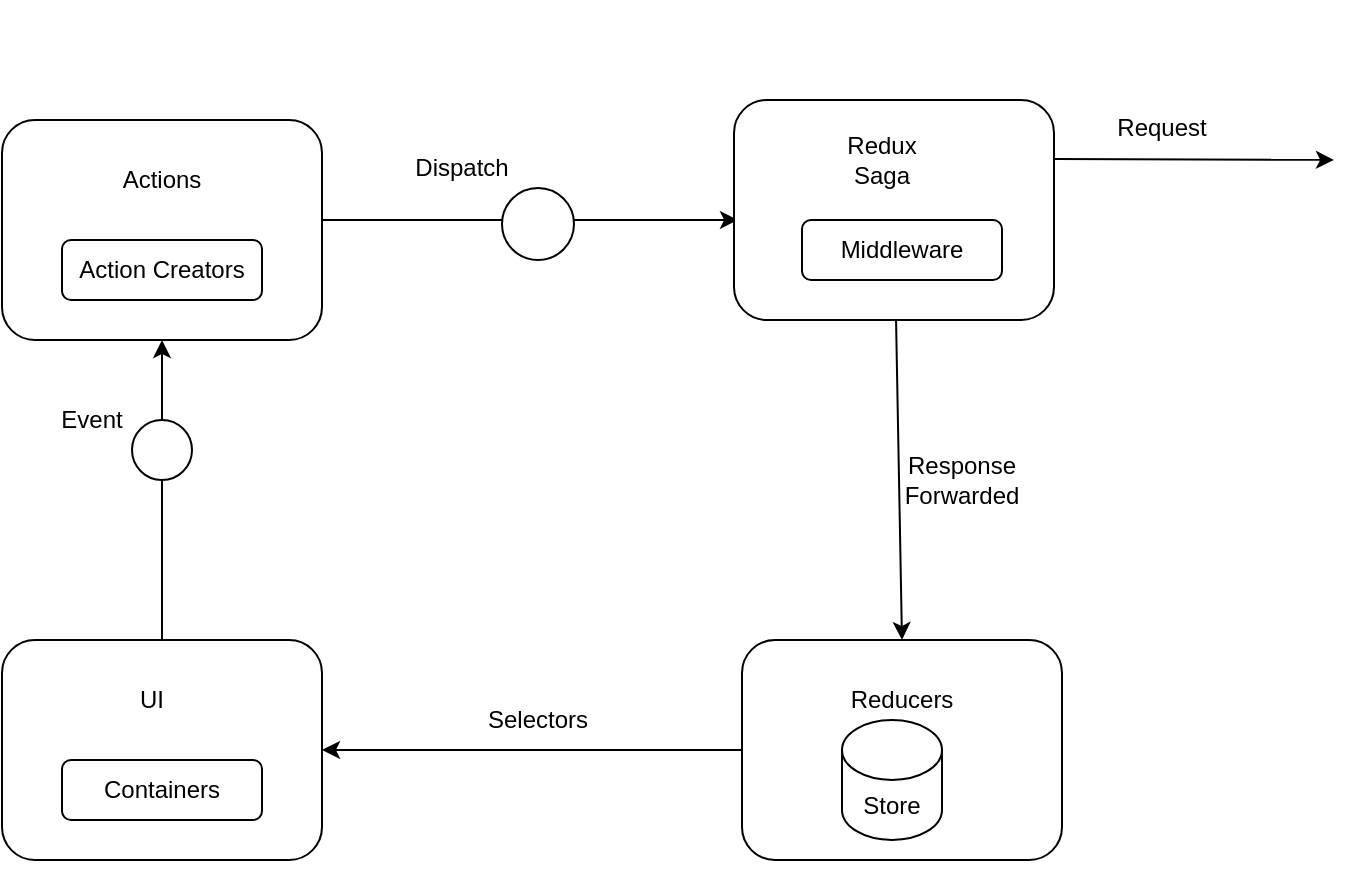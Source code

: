 <mxfile version="14.6.13" type="github">
  <diagram id="QcE3eUY1xfdvnFjCT1fq" name="Page-1">
    <mxGraphModel dx="926" dy="555" grid="1" gridSize="10" guides="1" tooltips="1" connect="1" arrows="1" fold="1" page="1" pageScale="1" pageWidth="850" pageHeight="1100" math="0" shadow="0">
      <root>
        <mxCell id="0" />
        <mxCell id="1" parent="0" />
        <mxCell id="CEnsXvZs_I40ct4Bp590-8" value="" style="group" vertex="1" connectable="0" parent="1">
          <mxGeometry x="185" y="250" width="30" height="110" as="geometry" />
        </mxCell>
        <mxCell id="CEnsXvZs_I40ct4Bp590-5" value="" style="endArrow=classic;html=1;entryX=0.5;entryY=1;entryDx=0;entryDy=0;" edge="1" parent="CEnsXvZs_I40ct4Bp590-8" target="CEnsXvZs_I40ct4Bp590-1">
          <mxGeometry width="50" height="50" relative="1" as="geometry">
            <mxPoint x="15" y="110" as="sourcePoint" />
            <mxPoint x="255" y="10" as="targetPoint" />
          </mxGeometry>
        </mxCell>
        <mxCell id="CEnsXvZs_I40ct4Bp590-7" value="" style="group" vertex="1" connectable="0" parent="CEnsXvZs_I40ct4Bp590-8">
          <mxGeometry width="30" height="30" as="geometry" />
        </mxCell>
        <mxCell id="CEnsXvZs_I40ct4Bp590-4" value="" style="ellipse;whiteSpace=wrap;html=1;aspect=fixed;" vertex="1" parent="CEnsXvZs_I40ct4Bp590-7">
          <mxGeometry width="30" height="30" as="geometry" />
        </mxCell>
        <mxCell id="CEnsXvZs_I40ct4Bp590-9" value="" style="rounded=1;whiteSpace=wrap;html=1;" vertex="1" parent="1">
          <mxGeometry x="120" y="360" width="160" height="110" as="geometry" />
        </mxCell>
        <mxCell id="CEnsXvZs_I40ct4Bp590-10" value="Containers" style="rounded=1;whiteSpace=wrap;html=1;" vertex="1" parent="1">
          <mxGeometry x="150" y="420" width="100" height="30" as="geometry" />
        </mxCell>
        <mxCell id="CEnsXvZs_I40ct4Bp590-11" value="UI" style="text;html=1;strokeColor=none;fillColor=none;align=center;verticalAlign=middle;whiteSpace=wrap;rounded=0;" vertex="1" parent="1">
          <mxGeometry x="175" y="380" width="40" height="20" as="geometry" />
        </mxCell>
        <mxCell id="CEnsXvZs_I40ct4Bp590-12" value="Event" style="text;html=1;strokeColor=none;fillColor=none;align=center;verticalAlign=middle;whiteSpace=wrap;rounded=0;" vertex="1" parent="1">
          <mxGeometry x="145" y="240" width="40" height="20" as="geometry" />
        </mxCell>
        <mxCell id="CEnsXvZs_I40ct4Bp590-23" value="" style="group" vertex="1" connectable="0" parent="1">
          <mxGeometry x="265" y="40" width="30" height="110" as="geometry" />
        </mxCell>
        <mxCell id="CEnsXvZs_I40ct4Bp590-24" value="" style="endArrow=classic;html=1;entryX=0.025;entryY=0.545;entryDx=0;entryDy=0;entryPerimeter=0;" edge="1" parent="CEnsXvZs_I40ct4Bp590-23">
          <mxGeometry width="50" height="50" relative="1" as="geometry">
            <mxPoint x="13" y="110" as="sourcePoint" />
            <mxPoint x="223" y="109.95" as="targetPoint" />
          </mxGeometry>
        </mxCell>
        <mxCell id="CEnsXvZs_I40ct4Bp590-26" value="" style="ellipse;whiteSpace=wrap;html=1;aspect=fixed;" vertex="1" parent="1">
          <mxGeometry x="370" y="134" width="36" height="36" as="geometry" />
        </mxCell>
        <mxCell id="CEnsXvZs_I40ct4Bp590-32" value="Dispatch" style="text;html=1;strokeColor=none;fillColor=none;align=center;verticalAlign=middle;whiteSpace=wrap;rounded=0;" vertex="1" parent="1">
          <mxGeometry x="330" y="114" width="40" height="20" as="geometry" />
        </mxCell>
        <mxCell id="CEnsXvZs_I40ct4Bp590-33" value="" style="group" vertex="1" connectable="0" parent="1">
          <mxGeometry x="120" y="100" width="160" height="110" as="geometry" />
        </mxCell>
        <mxCell id="CEnsXvZs_I40ct4Bp590-1" value="" style="rounded=1;whiteSpace=wrap;html=1;" vertex="1" parent="CEnsXvZs_I40ct4Bp590-33">
          <mxGeometry width="160" height="110" as="geometry" />
        </mxCell>
        <mxCell id="CEnsXvZs_I40ct4Bp590-2" value="Actions" style="text;html=1;strokeColor=none;fillColor=none;align=center;verticalAlign=middle;whiteSpace=wrap;rounded=0;" vertex="1" parent="CEnsXvZs_I40ct4Bp590-33">
          <mxGeometry x="60" y="20" width="40" height="20" as="geometry" />
        </mxCell>
        <mxCell id="CEnsXvZs_I40ct4Bp590-3" value="Action Creators" style="rounded=1;whiteSpace=wrap;html=1;" vertex="1" parent="CEnsXvZs_I40ct4Bp590-33">
          <mxGeometry x="30" y="60" width="100" height="30" as="geometry" />
        </mxCell>
        <mxCell id="CEnsXvZs_I40ct4Bp590-35" value="" style="group" vertex="1" connectable="0" parent="1">
          <mxGeometry x="520" y="90" width="160" height="110" as="geometry" />
        </mxCell>
        <mxCell id="CEnsXvZs_I40ct4Bp590-36" value="" style="rounded=1;whiteSpace=wrap;html=1;" vertex="1" parent="CEnsXvZs_I40ct4Bp590-35">
          <mxGeometry x="-34" width="160" height="110" as="geometry" />
        </mxCell>
        <mxCell id="CEnsXvZs_I40ct4Bp590-37" value="Redux Saga" style="text;html=1;strokeColor=none;fillColor=none;align=center;verticalAlign=middle;whiteSpace=wrap;rounded=0;" vertex="1" parent="CEnsXvZs_I40ct4Bp590-35">
          <mxGeometry x="20" y="20" width="40" height="20" as="geometry" />
        </mxCell>
        <mxCell id="CEnsXvZs_I40ct4Bp590-38" value="Middleware" style="rounded=1;whiteSpace=wrap;html=1;" vertex="1" parent="CEnsXvZs_I40ct4Bp590-35">
          <mxGeometry y="60" width="100" height="30" as="geometry" />
        </mxCell>
        <mxCell id="CEnsXvZs_I40ct4Bp590-49" value="" style="endArrow=classic;html=1;" edge="1" parent="CEnsXvZs_I40ct4Bp590-35">
          <mxGeometry width="50" height="50" relative="1" as="geometry">
            <mxPoint x="126" y="29.5" as="sourcePoint" />
            <mxPoint x="266" y="29.95" as="targetPoint" />
          </mxGeometry>
        </mxCell>
        <mxCell id="CEnsXvZs_I40ct4Bp590-40" value="" style="group" vertex="1" connectable="0" parent="1">
          <mxGeometry x="490" y="360" width="160" height="120" as="geometry" />
        </mxCell>
        <mxCell id="CEnsXvZs_I40ct4Bp590-41" value="" style="rounded=1;whiteSpace=wrap;html=1;" vertex="1" parent="CEnsXvZs_I40ct4Bp590-40">
          <mxGeometry width="160" height="110" as="geometry" />
        </mxCell>
        <mxCell id="CEnsXvZs_I40ct4Bp590-42" value="Reducers" style="text;html=1;strokeColor=none;fillColor=none;align=center;verticalAlign=middle;whiteSpace=wrap;rounded=0;" vertex="1" parent="CEnsXvZs_I40ct4Bp590-40">
          <mxGeometry x="60" y="20" width="40" height="20" as="geometry" />
        </mxCell>
        <mxCell id="CEnsXvZs_I40ct4Bp590-44" value="Store" style="shape=cylinder3;whiteSpace=wrap;html=1;boundedLbl=1;backgroundOutline=1;size=15;" vertex="1" parent="CEnsXvZs_I40ct4Bp590-40">
          <mxGeometry x="50" y="40" width="50" height="60" as="geometry" />
        </mxCell>
        <mxCell id="CEnsXvZs_I40ct4Bp590-45" value="" style="endArrow=classic;html=1;entryX=0.5;entryY=0;entryDx=0;entryDy=0;" edge="1" parent="1" source="CEnsXvZs_I40ct4Bp590-36" target="CEnsXvZs_I40ct4Bp590-41">
          <mxGeometry width="50" height="50" relative="1" as="geometry">
            <mxPoint x="530" y="200" as="sourcePoint" />
            <mxPoint x="730" y="200" as="targetPoint" />
          </mxGeometry>
        </mxCell>
        <mxCell id="CEnsXvZs_I40ct4Bp590-46" value="" style="endArrow=classic;html=1;entryX=1;entryY=0.5;entryDx=0;entryDy=0;exitX=0;exitY=0.5;exitDx=0;exitDy=0;" edge="1" parent="1" source="CEnsXvZs_I40ct4Bp590-41" target="CEnsXvZs_I40ct4Bp590-9">
          <mxGeometry width="50" height="50" relative="1" as="geometry">
            <mxPoint x="577.023" y="210" as="sourcePoint" />
            <mxPoint x="580" y="370" as="targetPoint" />
          </mxGeometry>
        </mxCell>
        <mxCell id="CEnsXvZs_I40ct4Bp590-47" value="Selectors" style="text;html=1;strokeColor=none;fillColor=none;align=center;verticalAlign=middle;whiteSpace=wrap;rounded=0;" vertex="1" parent="1">
          <mxGeometry x="368" y="390" width="40" height="20" as="geometry" />
        </mxCell>
        <mxCell id="CEnsXvZs_I40ct4Bp590-48" value="Response Forwarded" style="text;html=1;strokeColor=none;fillColor=none;align=center;verticalAlign=middle;whiteSpace=wrap;rounded=0;" vertex="1" parent="1">
          <mxGeometry x="580" y="270" width="40" height="20" as="geometry" />
        </mxCell>
        <mxCell id="CEnsXvZs_I40ct4Bp590-50" value="Request" style="text;html=1;strokeColor=none;fillColor=none;align=center;verticalAlign=middle;whiteSpace=wrap;rounded=0;" vertex="1" parent="1">
          <mxGeometry x="680" y="94" width="40" height="20" as="geometry" />
        </mxCell>
      </root>
    </mxGraphModel>
  </diagram>
</mxfile>

